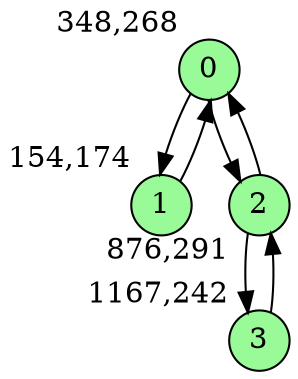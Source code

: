 digraph G {
graph [bgcolor=white]
node [shape=circle, style = filled, fillcolor=white,fixedsize=true, width=0.4, height=0.3 ]
0[xlabel="348,268", pos = "3.03125,0.359375!", fillcolor=palegreen ];
1[xlabel="154,174", pos = "0,1.82813!", fillcolor=palegreen ];
2[xlabel="876,291", pos = "11.2813,0!", fillcolor=palegreen ];
3[xlabel="1167,242", pos = "15.8281,0.765625!", fillcolor=palegreen ];
0->1 ;
0->2 ;
1->0 ;
2->0 ;
2->3 ;
3->2 ;
}
